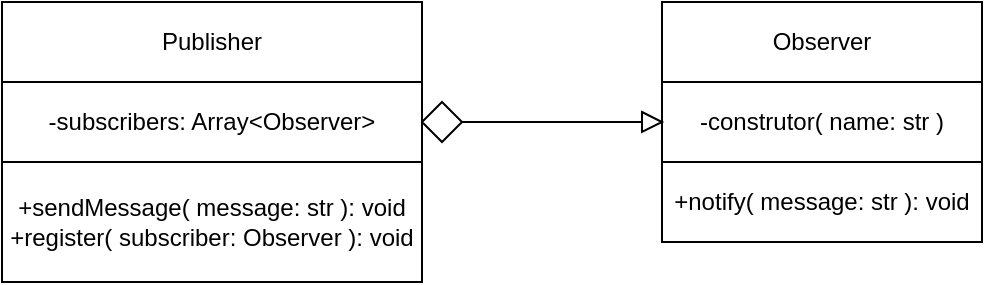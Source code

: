 <mxfile>
    <diagram id="tGxK9Wz20mGLQGhB0ljH" name="Page-1">
        <mxGraphModel dx="433" dy="514" grid="1" gridSize="10" guides="1" tooltips="1" connect="1" arrows="1" fold="1" page="1" pageScale="1" pageWidth="827" pageHeight="1169" math="0" shadow="0">
            <root>
                <mxCell id="0"/>
                <mxCell id="1" parent="0"/>
                <mxCell id="2" value="Publisher" style="rounded=0;whiteSpace=wrap;html=1;" parent="1" vertex="1">
                    <mxGeometry x="70" y="320" width="210" height="40" as="geometry"/>
                </mxCell>
                <mxCell id="3" value="-subscribers: Array&amp;lt;Observer&amp;gt;" style="rounded=0;whiteSpace=wrap;html=1;" parent="1" vertex="1">
                    <mxGeometry x="70" y="360" width="210" height="40" as="geometry"/>
                </mxCell>
                <mxCell id="4" value="+sendMessage( message: str ): void&lt;br&gt;+register( subscriber: Observer ): void" style="rounded=0;whiteSpace=wrap;html=1;" parent="1" vertex="1">
                    <mxGeometry x="70" y="400" width="210" height="60" as="geometry"/>
                </mxCell>
                <mxCell id="5" value="Observer" style="rounded=0;whiteSpace=wrap;html=1;" parent="1" vertex="1">
                    <mxGeometry x="400" y="320" width="160" height="40" as="geometry"/>
                </mxCell>
                <mxCell id="6" value="-construtor( name: str )" style="rounded=0;whiteSpace=wrap;html=1;" parent="1" vertex="1">
                    <mxGeometry x="400" y="360" width="160" height="40" as="geometry"/>
                </mxCell>
                <mxCell id="7" value="+notify( message: str ): void" style="rounded=0;whiteSpace=wrap;html=1;" parent="1" vertex="1">
                    <mxGeometry x="400" y="400" width="160" height="40" as="geometry"/>
                </mxCell>
                <mxCell id="8" value="" style="rhombus;whiteSpace=wrap;html=1;" parent="1" vertex="1">
                    <mxGeometry x="280" y="370" width="20" height="20" as="geometry"/>
                </mxCell>
                <mxCell id="9" value="" style="endArrow=none;html=1;entryX=0;entryY=0.5;entryDx=0;entryDy=0;" edge="1" parent="1" target="10">
                    <mxGeometry width="50" height="50" relative="1" as="geometry">
                        <mxPoint x="300" y="380" as="sourcePoint"/>
                        <mxPoint x="380" y="380" as="targetPoint"/>
                    </mxGeometry>
                </mxCell>
                <mxCell id="10" value="" style="triangle;whiteSpace=wrap;html=1;" vertex="1" parent="1">
                    <mxGeometry x="390" y="375" width="10" height="10" as="geometry"/>
                </mxCell>
            </root>
        </mxGraphModel>
    </diagram>
</mxfile>